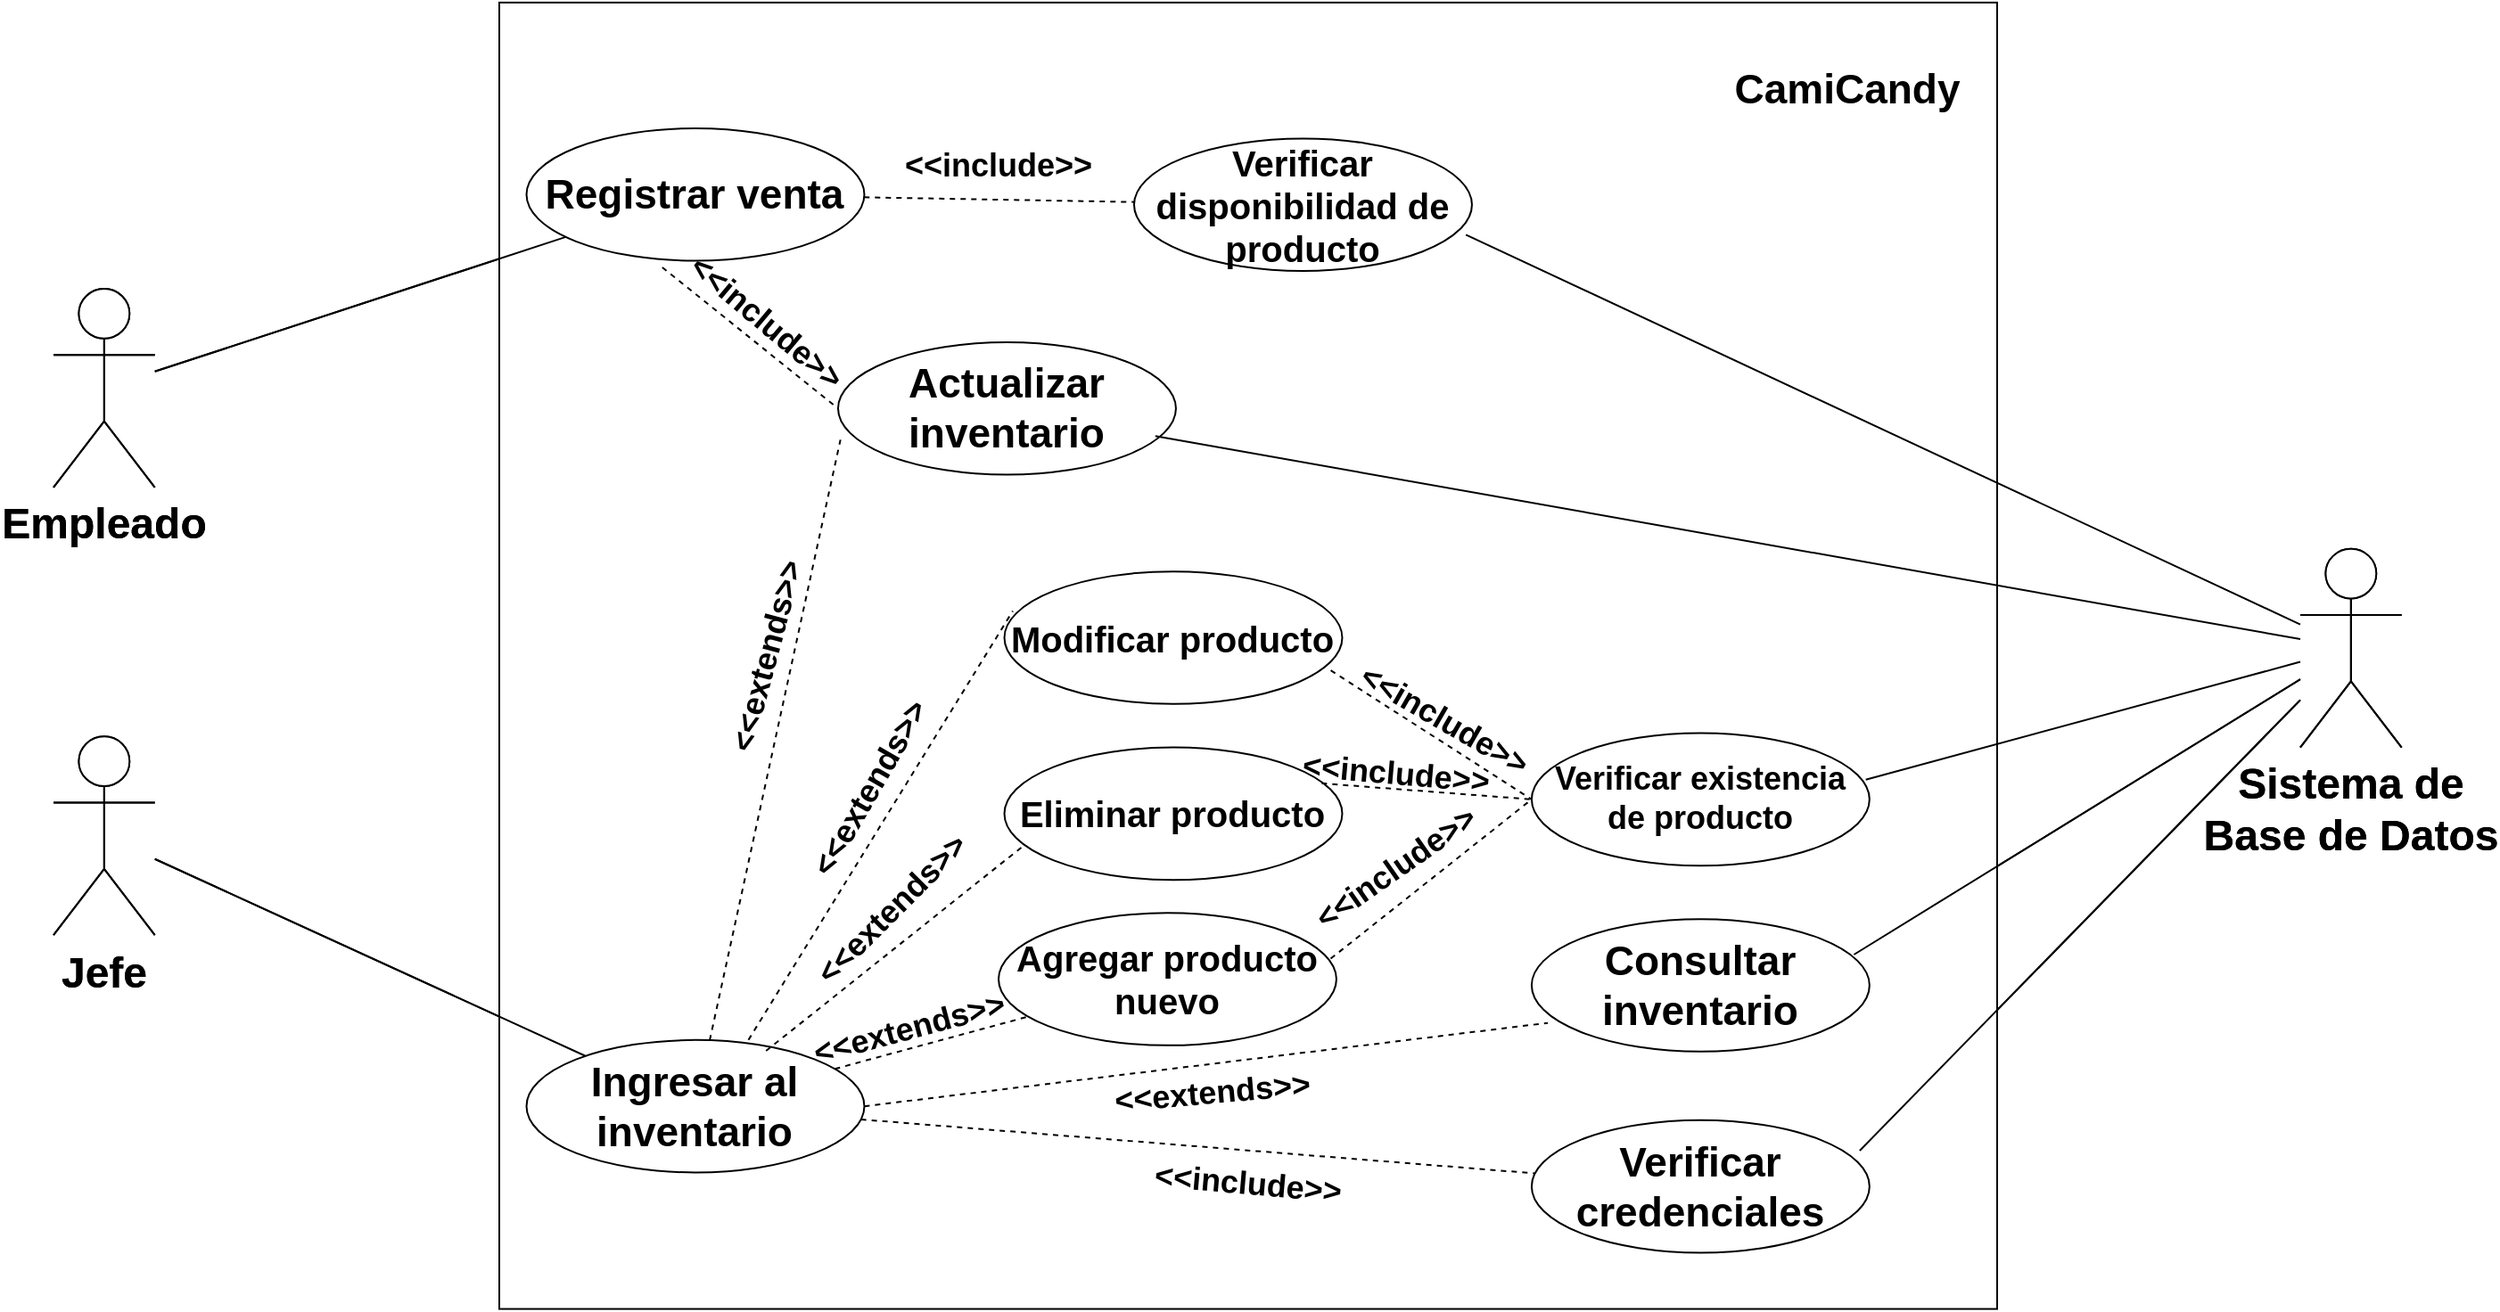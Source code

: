 <mxfile version="24.0.5" type="device">
  <diagram name="Page-1" id="-TSMoonulR5PoA99fFBd">
    <mxGraphModel dx="1600" dy="1969" grid="1" gridSize="10" guides="1" tooltips="1" connect="1" arrows="1" fold="1" page="1" pageScale="1" pageWidth="850" pageHeight="1100" math="0" shadow="0">
      <root>
        <mxCell id="0" />
        <mxCell id="1" parent="0" />
        <mxCell id="1vW8cNObd14HbuoYua3Q-3" value="Empleado" style="shape=umlActor;verticalLabelPosition=bottom;verticalAlign=top;html=1;outlineConnect=0;fontSize=24;fontStyle=1" parent="1" vertex="1">
          <mxGeometry x="480" y="150.003" width="56.842" height="111.429" as="geometry" />
        </mxCell>
        <mxCell id="1vW8cNObd14HbuoYua3Q-5" value="&lt;font style=&quot;font-size: 23px;&quot;&gt;Registrar venta&lt;/font&gt;" style="ellipse;whiteSpace=wrap;html=1;fontSize=23;" parent="1" vertex="1">
          <mxGeometry x="745.258" y="59.996" width="189.474" height="74.286" as="geometry" />
        </mxCell>
        <mxCell id="1vW8cNObd14HbuoYua3Q-19" value="" style="endArrow=none;html=1;rounded=0;" parent="1" source="kkOzxdCAQpq5G313pE0i-28" target="kkOzxdCAQpq5G313pE0i-22" edge="1">
          <mxGeometry width="50" height="50" relative="1" as="geometry">
            <mxPoint x="550" y="620" as="sourcePoint" />
            <mxPoint x="723.648" y="572.2" as="targetPoint" />
          </mxGeometry>
        </mxCell>
        <mxCell id="1vW8cNObd14HbuoYua3Q-20" value="" style="endArrow=none;html=1;rounded=0;" parent="1" source="1vW8cNObd14HbuoYua3Q-3" target="1vW8cNObd14HbuoYua3Q-5" edge="1">
          <mxGeometry width="50" height="50" relative="1" as="geometry">
            <mxPoint x="857.895" y="564.286" as="sourcePoint" />
            <mxPoint x="952.632" y="471.429" as="targetPoint" />
          </mxGeometry>
        </mxCell>
        <mxCell id="kkOzxdCAQpq5G313pE0i-1" value="&lt;font style=&quot;font-size: 23px;&quot;&gt;Actualizar inventario&lt;/font&gt;" style="ellipse;whiteSpace=wrap;html=1;fontStyle=0;fontSize=23;" parent="1" vertex="1">
          <mxGeometry x="1079.998" y="31.429" width="189.474" height="74.286" as="geometry" />
        </mxCell>
        <mxCell id="kkOzxdCAQpq5G313pE0i-9" value="" style="endArrow=none;html=1;rounded=0;" parent="1" source="1vW8cNObd14HbuoYua3Q-5" target="kkOzxdCAQpq5G313pE0i-1" edge="1">
          <mxGeometry width="50" height="50" relative="1" as="geometry">
            <mxPoint x="1040" y="700" as="sourcePoint" />
            <mxPoint x="1090" y="650" as="targetPoint" />
          </mxGeometry>
        </mxCell>
        <mxCell id="kkOzxdCAQpq5G313pE0i-10" value="&lt;div&gt;Sistema de&lt;/div&gt;&lt;div&gt;Base de Datos&lt;/div&gt;" style="shape=umlActor;verticalLabelPosition=bottom;verticalAlign=top;html=1;outlineConnect=0;fontSize=24;fontStyle=1" parent="1" vertex="1">
          <mxGeometry x="1740" y="295.863" width="56.842" height="111.429" as="geometry" />
        </mxCell>
        <mxCell id="kkOzxdCAQpq5G313pE0i-15" value="&lt;font style=&quot;font-size: 20px;&quot;&gt;Verificar disponibilidad de producto&lt;/font&gt;" style="ellipse;whiteSpace=wrap;html=1;fontSize=20;fontStyle=0" parent="1" vertex="1">
          <mxGeometry x="1079.998" y="135.706" width="189.474" height="74.286" as="geometry" />
        </mxCell>
        <mxCell id="kkOzxdCAQpq5G313pE0i-19" value="" style="endArrow=none;dashed=1;html=1;rounded=0;" parent="1" source="1vW8cNObd14HbuoYua3Q-5" target="kkOzxdCAQpq5G313pE0i-15" edge="1">
          <mxGeometry width="50" height="50" relative="1" as="geometry">
            <mxPoint x="1070" y="480" as="sourcePoint" />
            <mxPoint x="1120" y="430" as="targetPoint" />
          </mxGeometry>
        </mxCell>
        <mxCell id="kkOzxdCAQpq5G313pE0i-20" value="&lt;font style=&quot;font-size: 18px;&quot;&gt;&amp;lt;&amp;lt;include&amp;gt;&amp;gt;&lt;/font&gt;" style="text;html=1;align=center;verticalAlign=middle;whiteSpace=wrap;rounded=0;" parent="1" vertex="1">
          <mxGeometry x="1000" y="106.14" width="60" height="30" as="geometry" />
        </mxCell>
        <mxCell id="kkOzxdCAQpq5G313pE0i-22" value="Ingresar al inventario" style="ellipse;whiteSpace=wrap;html=1;fontSize=23;" parent="1" vertex="1">
          <mxGeometry x="745.258" y="571.436" width="189.474" height="74.286" as="geometry" />
        </mxCell>
        <mxCell id="kkOzxdCAQpq5G313pE0i-23" value="Consultar inventario" style="ellipse;whiteSpace=wrap;html=1;fontSize=23;" parent="1" vertex="1">
          <mxGeometry x="1308.948" y="503.586" width="189.474" height="74.286" as="geometry" />
        </mxCell>
        <mxCell id="kkOzxdCAQpq5G313pE0i-25" value="Agregar producto nuevo" style="ellipse;whiteSpace=wrap;html=1;fontSize=20;" parent="1" vertex="1">
          <mxGeometry x="979.998" y="504.286" width="189.474" height="74.286" as="geometry" />
        </mxCell>
        <mxCell id="kkOzxdCAQpq5G313pE0i-28" value="Jefe" style="shape=umlActor;verticalLabelPosition=bottom;verticalAlign=top;html=1;outlineConnect=0;fontSize=24;fontStyle=1" parent="1" vertex="1">
          <mxGeometry x="480" y="401.143" width="56.842" height="111.429" as="geometry" />
        </mxCell>
        <mxCell id="kkOzxdCAQpq5G313pE0i-36" value="&lt;font style=&quot;font-size: 18px;&quot;&gt;&amp;lt;&amp;lt;include&amp;gt;&amp;gt;&lt;/font&gt;" style="text;html=1;align=center;verticalAlign=middle;whiteSpace=wrap;rounded=0;" parent="1" vertex="1">
          <mxGeometry x="1060" y="637.14" width="60" height="30" as="geometry" />
        </mxCell>
        <mxCell id="kkOzxdCAQpq5G313pE0i-37" value="Verificar credenciales" style="ellipse;whiteSpace=wrap;html=1;fontSize=23;" parent="1" vertex="1">
          <mxGeometry x="1308.948" y="616.426" width="189.474" height="74.286" as="geometry" />
        </mxCell>
        <mxCell id="kkOzxdCAQpq5G313pE0i-43" value="" style="endArrow=none;dashed=1;html=1;rounded=0;" parent="1" source="kkOzxdCAQpq5G313pE0i-22" target="kkOzxdCAQpq5G313pE0i-25" edge="1">
          <mxGeometry width="50" height="50" relative="1" as="geometry">
            <mxPoint x="955.829" y="700.216" as="sourcePoint" />
            <mxPoint x="939.32" y="852.14" as="targetPoint" />
          </mxGeometry>
        </mxCell>
        <mxCell id="kkOzxdCAQpq5G313pE0i-51" value="&lt;font style=&quot;font-size: 18px;&quot;&gt;&amp;lt;&amp;lt;include&amp;gt;&amp;gt;&lt;/font&gt;" style="text;html=1;align=center;verticalAlign=middle;whiteSpace=wrap;rounded=0;" parent="1" vertex="1">
          <mxGeometry x="970" y="165.72" width="60" height="30" as="geometry" />
        </mxCell>
        <mxCell id="kkOzxdCAQpq5G313pE0i-57" value="Agregar o eliminar productos de stock" style="ellipse;whiteSpace=wrap;html=1;fontSize=20;" parent="1" vertex="1">
          <mxGeometry x="745.258" y="165.716" width="189.474" height="74.286" as="geometry" />
        </mxCell>
        <mxCell id="kkOzxdCAQpq5G313pE0i-58" value="" style="endArrow=none;dashed=1;html=1;rounded=0;" parent="1" source="kkOzxdCAQpq5G313pE0i-22" target="kkOzxdCAQpq5G313pE0i-57" edge="1">
          <mxGeometry width="50" height="50" relative="1" as="geometry">
            <mxPoint x="1010" y="630" as="sourcePoint" />
            <mxPoint x="1060" y="580" as="targetPoint" />
          </mxGeometry>
        </mxCell>
        <mxCell id="kkOzxdCAQpq5G313pE0i-59" value="&lt;font style=&quot;font-size: 18px;&quot;&gt;&amp;lt;&amp;lt;extends&amp;gt;&amp;gt;&lt;/font&gt;" style="text;html=1;align=center;verticalAlign=middle;whiteSpace=wrap;rounded=0;" parent="1" vertex="1">
          <mxGeometry x="760" y="382.86" width="60" height="30" as="geometry" />
        </mxCell>
        <mxCell id="kkOzxdCAQpq5G313pE0i-63" value="" style="endArrow=none;dashed=1;html=1;rounded=0;" parent="1" source="kkOzxdCAQpq5G313pE0i-22" target="kkOzxdCAQpq5G313pE0i-37" edge="1">
          <mxGeometry width="50" height="50" relative="1" as="geometry">
            <mxPoint x="1001.331" y="676.696" as="sourcePoint" />
            <mxPoint x="1419.32" y="632.14" as="targetPoint" />
          </mxGeometry>
        </mxCell>
        <mxCell id="kkOzxdCAQpq5G313pE0i-67" value="" style="endArrow=none;dashed=1;html=1;rounded=0;entryX=0.06;entryY=0.704;entryDx=0;entryDy=0;entryPerimeter=0;" parent="1" source="kkOzxdCAQpq5G313pE0i-57" target="kkOzxdCAQpq5G313pE0i-15" edge="1">
          <mxGeometry width="50" height="50" relative="1" as="geometry">
            <mxPoint x="1130" y="630" as="sourcePoint" />
            <mxPoint x="1204.626" y="442.72" as="targetPoint" />
          </mxGeometry>
        </mxCell>
        <mxCell id="kkOzxdCAQpq5G313pE0i-69" value="" style="endArrow=none;html=1;rounded=0;exitX=0.971;exitY=0.23;exitDx=0;exitDy=0;exitPerimeter=0;" parent="1" source="kkOzxdCAQpq5G313pE0i-37" target="kkOzxdCAQpq5G313pE0i-10" edge="1">
          <mxGeometry width="50" height="50" relative="1" as="geometry">
            <mxPoint x="1130" y="630" as="sourcePoint" />
            <mxPoint x="1180" y="580" as="targetPoint" />
          </mxGeometry>
        </mxCell>
        <mxCell id="kkOzxdCAQpq5G313pE0i-73" value="" style="endArrow=none;html=1;rounded=0;" parent="1" source="kkOzxdCAQpq5G313pE0i-22" target="kkOzxdCAQpq5G313pE0i-23" edge="1">
          <mxGeometry width="50" height="50" relative="1" as="geometry">
            <mxPoint x="1040" y="682.86" as="sourcePoint" />
            <mxPoint x="1090" y="632.86" as="targetPoint" />
          </mxGeometry>
        </mxCell>
        <mxCell id="kkOzxdCAQpq5G313pE0i-74" value="" style="endArrow=none;html=1;rounded=0;exitX=0.954;exitY=0.268;exitDx=0;exitDy=0;exitPerimeter=0;" parent="1" source="kkOzxdCAQpq5G313pE0i-23" target="kkOzxdCAQpq5G313pE0i-10" edge="1">
          <mxGeometry width="50" height="50" relative="1" as="geometry">
            <mxPoint x="1040" y="620" as="sourcePoint" />
            <mxPoint x="1090" y="570" as="targetPoint" />
          </mxGeometry>
        </mxCell>
        <mxCell id="kkOzxdCAQpq5G313pE0i-78" value="&lt;font style=&quot;font-size: 18px;&quot;&gt;&amp;lt;&amp;lt;extends&amp;gt;&amp;gt;&lt;/font&gt;" style="text;html=1;align=center;verticalAlign=middle;whiteSpace=wrap;rounded=0;" parent="1" vertex="1">
          <mxGeometry x="950" y="575.43" width="60" height="30" as="geometry" />
        </mxCell>
        <mxCell id="LrxY1rvJi8u6qQElVxN3-6" value="Verificar inexistencia de producto" style="ellipse;whiteSpace=wrap;html=1;fontSize=18;" parent="1" vertex="1">
          <mxGeometry x="1308.948" y="452.146" width="189.474" height="74.286" as="geometry" />
        </mxCell>
        <mxCell id="LrxY1rvJi8u6qQElVxN3-9" value="" style="endArrow=none;dashed=1;html=1;rounded=0;exitX=0.983;exitY=0.345;exitDx=0;exitDy=0;exitPerimeter=0;entryX=0.077;entryY=0.736;entryDx=0;entryDy=0;entryPerimeter=0;" parent="1" source="kkOzxdCAQpq5G313pE0i-25" target="LrxY1rvJi8u6qQElVxN3-6" edge="1">
          <mxGeometry width="50" height="50" relative="1" as="geometry">
            <mxPoint x="1170" y="472.86" as="sourcePoint" />
            <mxPoint x="1220" y="422.86" as="targetPoint" />
          </mxGeometry>
        </mxCell>
        <mxCell id="LrxY1rvJi8u6qQElVxN3-11" value="&lt;font style=&quot;font-size: 18px;&quot;&gt;&amp;lt;&amp;lt;include&amp;gt;&amp;gt;&lt;/font&gt;" style="text;html=1;align=center;verticalAlign=middle;whiteSpace=wrap;rounded=0;" parent="1" vertex="1">
          <mxGeometry x="1100" y="470.15" width="60" height="30" as="geometry" />
        </mxCell>
        <mxCell id="LrxY1rvJi8u6qQElVxN3-12" value="&lt;b&gt;&lt;font style=&quot;font-size: 18px;&quot;&gt;CU-01&lt;/font&gt;&lt;/b&gt;" style="text;html=1;align=center;verticalAlign=middle;whiteSpace=wrap;rounded=0;" parent="1" vertex="1">
          <mxGeometry x="745.26" y="31.43" width="60" height="30" as="geometry" />
        </mxCell>
        <mxCell id="LrxY1rvJi8u6qQElVxN3-13" value="&lt;b&gt;&lt;font style=&quot;font-size: 18px;&quot;&gt;CU-02&lt;/font&gt;&lt;/b&gt;" style="text;html=1;align=center;verticalAlign=middle;whiteSpace=wrap;rounded=0;" parent="1" vertex="1">
          <mxGeometry x="1020" y="30.0" width="60" height="30" as="geometry" />
        </mxCell>
        <mxCell id="LrxY1rvJi8u6qQElVxN3-14" value="&lt;b&gt;&lt;font style=&quot;font-size: 18px;&quot;&gt;CU-03&lt;/font&gt;&lt;/b&gt;" style="text;html=1;align=center;verticalAlign=middle;whiteSpace=wrap;rounded=0;" parent="1" vertex="1">
          <mxGeometry x="1140" y="110" width="60" height="30" as="geometry" />
        </mxCell>
        <mxCell id="LrxY1rvJi8u6qQElVxN3-15" value="&lt;b&gt;&lt;font style=&quot;font-size: 18px;&quot;&gt;CU-04&lt;/font&gt;&lt;/b&gt;" style="text;html=1;align=center;verticalAlign=middle;whiteSpace=wrap;rounded=0;" parent="1" vertex="1">
          <mxGeometry x="840" y="140" width="60" height="30" as="geometry" />
        </mxCell>
        <mxCell id="LrxY1rvJi8u6qQElVxN3-16" value="&lt;b&gt;&lt;font style=&quot;font-size: 18px;&quot;&gt;CU-05&lt;/font&gt;&lt;/b&gt;" style="text;html=1;align=center;verticalAlign=middle;whiteSpace=wrap;rounded=0;" parent="1" vertex="1">
          <mxGeometry x="760" y="532.86" width="60" height="30" as="geometry" />
        </mxCell>
        <mxCell id="LrxY1rvJi8u6qQElVxN3-17" value="&lt;b&gt;&lt;font style=&quot;font-size: 18px;&quot;&gt;CU-06&lt;/font&gt;&lt;/b&gt;" style="text;html=1;align=center;verticalAlign=middle;whiteSpace=wrap;rounded=0;" parent="1" vertex="1">
          <mxGeometry x="960" y="474.29" width="60" height="30" as="geometry" />
        </mxCell>
        <mxCell id="LrxY1rvJi8u6qQElVxN3-18" value="&lt;b&gt;&lt;font style=&quot;font-size: 18px;&quot;&gt;CU-07&lt;/font&gt;&lt;/b&gt;" style="text;html=1;align=center;verticalAlign=middle;whiteSpace=wrap;rounded=0;" parent="1" vertex="1">
          <mxGeometry x="1318.95" y="430.0" width="60" height="30" as="geometry" />
        </mxCell>
        <mxCell id="LrxY1rvJi8u6qQElVxN3-19" value="&lt;b&gt;&lt;font style=&quot;font-size: 18px;&quot;&gt;CU-08&lt;/font&gt;&lt;/b&gt;" style="text;html=1;align=center;verticalAlign=middle;whiteSpace=wrap;rounded=0;" parent="1" vertex="1">
          <mxGeometry x="1318.95" y="477.58" width="60" height="30" as="geometry" />
        </mxCell>
        <mxCell id="LrxY1rvJi8u6qQElVxN3-20" value="&lt;b&gt;&lt;font style=&quot;font-size: 18px;&quot;&gt;CU-09&lt;/font&gt;&lt;/b&gt;" style="text;html=1;align=center;verticalAlign=middle;whiteSpace=wrap;rounded=0;" parent="1" vertex="1">
          <mxGeometry x="1318.95" y="592.15" width="60" height="30" as="geometry" />
        </mxCell>
        <mxCell id="LrxY1rvJi8u6qQElVxN3-21" value="Eliminar producto" style="ellipse;whiteSpace=wrap;html=1;fontSize=20;" parent="1" vertex="1">
          <mxGeometry x="979.998" y="392.856" width="189.474" height="74.286" as="geometry" />
        </mxCell>
        <mxCell id="LrxY1rvJi8u6qQElVxN3-22" value="&lt;b&gt;&lt;font style=&quot;font-size: 18px;&quot;&gt;CU-10&lt;/font&gt;&lt;/b&gt;" style="text;html=1;align=center;verticalAlign=middle;whiteSpace=wrap;rounded=0;" parent="1" vertex="1">
          <mxGeometry x="968" y="370.86" width="60" height="30" as="geometry" />
        </mxCell>
        <mxCell id="LrxY1rvJi8u6qQElVxN3-23" value="&lt;font style=&quot;font-size: 18px;&quot;&gt;&amp;lt;&amp;lt;extends&amp;gt;&amp;gt;&lt;/font&gt;" style="text;html=1;align=center;verticalAlign=middle;whiteSpace=wrap;rounded=0;" parent="1" vertex="1">
          <mxGeometry x="860" y="474.29" width="60" height="30" as="geometry" />
        </mxCell>
        <mxCell id="LrxY1rvJi8u6qQElVxN3-24" value="" style="endArrow=none;dashed=1;html=1;rounded=0;exitX=0.709;exitY=0.082;exitDx=0;exitDy=0;exitPerimeter=0;entryX=0.05;entryY=0.756;entryDx=0;entryDy=0;entryPerimeter=0;" parent="1" source="kkOzxdCAQpq5G313pE0i-22" target="LrxY1rvJi8u6qQElVxN3-21" edge="1">
          <mxGeometry width="50" height="50" relative="1" as="geometry">
            <mxPoint x="922" y="593.86" as="sourcePoint" />
            <mxPoint x="994" y="568.86" as="targetPoint" />
          </mxGeometry>
        </mxCell>
        <mxCell id="LrxY1rvJi8u6qQElVxN3-29" value="Modificar producto" style="ellipse;whiteSpace=wrap;html=1;fontSize=20;" parent="1" vertex="1">
          <mxGeometry x="979.998" y="295.866" width="189.474" height="74.286" as="geometry" />
        </mxCell>
        <mxCell id="LrxY1rvJi8u6qQElVxN3-30" value="&lt;b&gt;&lt;font style=&quot;font-size: 18px;&quot;&gt;CU-11&lt;/font&gt;&lt;/b&gt;" style="text;html=1;align=center;verticalAlign=middle;whiteSpace=wrap;rounded=0;" parent="1" vertex="1">
          <mxGeometry x="980" y="265.86" width="60" height="30" as="geometry" />
        </mxCell>
        <mxCell id="LrxY1rvJi8u6qQElVxN3-31" value="Verificar existencia de producto" style="ellipse;whiteSpace=wrap;html=1;fontSize=18;" parent="1" vertex="1">
          <mxGeometry x="1308.948" y="338.576" width="189.474" height="74.286" as="geometry" />
        </mxCell>
        <mxCell id="LrxY1rvJi8u6qQElVxN3-32" value="" style="endArrow=none;dashed=1;html=1;rounded=0;exitX=0.939;exitY=0.271;exitDx=0;exitDy=0;exitPerimeter=0;entryX=0.03;entryY=0.724;entryDx=0;entryDy=0;entryPerimeter=0;" parent="1" source="LrxY1rvJi8u6qQElVxN3-21" target="LrxY1rvJi8u6qQElVxN3-31" edge="1">
          <mxGeometry width="50" height="50" relative="1" as="geometry">
            <mxPoint x="1510" y="540" as="sourcePoint" />
            <mxPoint x="1560" y="490" as="targetPoint" />
          </mxGeometry>
        </mxCell>
        <mxCell id="LrxY1rvJi8u6qQElVxN3-33" value="" style="endArrow=none;dashed=1;html=1;rounded=0;exitX=0.966;exitY=0.747;exitDx=0;exitDy=0;exitPerimeter=0;entryX=0.039;entryY=0.657;entryDx=0;entryDy=0;entryPerimeter=0;" parent="1" source="LrxY1rvJi8u6qQElVxN3-29" target="LrxY1rvJi8u6qQElVxN3-31" edge="1">
          <mxGeometry width="50" height="50" relative="1" as="geometry">
            <mxPoint x="1510" y="540" as="sourcePoint" />
            <mxPoint x="1560" y="490" as="targetPoint" />
          </mxGeometry>
        </mxCell>
        <mxCell id="LrxY1rvJi8u6qQElVxN3-34" value="&lt;font style=&quot;font-size: 18px;&quot;&gt;&amp;lt;&amp;lt;include&amp;gt;&amp;gt;&lt;/font&gt;" style="text;html=1;align=center;verticalAlign=middle;whiteSpace=wrap;rounded=0;" parent="1" vertex="1">
          <mxGeometry x="1209.47" y="412.86" width="60" height="30" as="geometry" />
        </mxCell>
        <mxCell id="LrxY1rvJi8u6qQElVxN3-35" value="&lt;font style=&quot;font-size: 18px;&quot;&gt;&amp;lt;&amp;lt;include&amp;gt;&amp;gt;&lt;/font&gt;" style="text;html=1;align=center;verticalAlign=middle;whiteSpace=wrap;rounded=0;" parent="1" vertex="1">
          <mxGeometry x="1209.47" y="336.58" width="60" height="30" as="geometry" />
        </mxCell>
        <mxCell id="LrxY1rvJi8u6qQElVxN3-37" value="&lt;b&gt;&lt;font style=&quot;font-size: 18px;&quot;&gt;CU-12&lt;/font&gt;&lt;/b&gt;" style="text;html=1;align=center;verticalAlign=middle;whiteSpace=wrap;rounded=0;" parent="1" vertex="1">
          <mxGeometry x="1330" y="308.58" width="60" height="30" as="geometry" />
        </mxCell>
        <mxCell id="LrxY1rvJi8u6qQElVxN3-38" value="" style="rounded=0;whiteSpace=wrap;html=1;fontStyle=1" parent="1" vertex="1">
          <mxGeometry x="730" y="-10.57" width="840" height="732.86" as="geometry" />
        </mxCell>
        <mxCell id="LrxY1rvJi8u6qQElVxN3-39" value="Empleado" style="shape=umlActor;verticalLabelPosition=bottom;verticalAlign=top;html=1;outlineConnect=0;fontSize=24;fontStyle=1" parent="1" vertex="1">
          <mxGeometry x="480" y="150.003" width="56.842" height="111.429" as="geometry" />
        </mxCell>
        <mxCell id="LrxY1rvJi8u6qQElVxN3-40" value="&lt;font style=&quot;font-size: 23px;&quot;&gt;Registrar venta&lt;/font&gt;" style="ellipse;whiteSpace=wrap;html=1;fontSize=23;fontStyle=1" parent="1" vertex="1">
          <mxGeometry x="745.258" y="59.996" width="189.474" height="74.286" as="geometry" />
        </mxCell>
        <mxCell id="LrxY1rvJi8u6qQElVxN3-41" value="CamiCandy" style="text;html=1;align=center;verticalAlign=middle;whiteSpace=wrap;rounded=0;fontSize=23;fontStyle=1" parent="1" vertex="1">
          <mxGeometry x="1410.004" y="10" width="151.579" height="55.714" as="geometry" />
        </mxCell>
        <mxCell id="LrxY1rvJi8u6qQElVxN3-42" value="" style="endArrow=none;html=1;rounded=0;fontStyle=1" parent="1" source="LrxY1rvJi8u6qQElVxN3-55" target="LrxY1rvJi8u6qQElVxN3-52" edge="1">
          <mxGeometry width="50" height="50" relative="1" as="geometry">
            <mxPoint x="550" y="620" as="sourcePoint" />
            <mxPoint x="723.648" y="572.2" as="targetPoint" />
          </mxGeometry>
        </mxCell>
        <mxCell id="LrxY1rvJi8u6qQElVxN3-43" value="" style="endArrow=none;html=1;rounded=0;fontStyle=1" parent="1" source="LrxY1rvJi8u6qQElVxN3-39" target="LrxY1rvJi8u6qQElVxN3-40" edge="1">
          <mxGeometry width="50" height="50" relative="1" as="geometry">
            <mxPoint x="857.895" y="564.286" as="sourcePoint" />
            <mxPoint x="952.632" y="471.429" as="targetPoint" />
          </mxGeometry>
        </mxCell>
        <mxCell id="LrxY1rvJi8u6qQElVxN3-44" value="&lt;font style=&quot;font-size: 23px;&quot;&gt;Actualizar inventario&lt;/font&gt;" style="ellipse;whiteSpace=wrap;html=1;fontStyle=1;fontSize=23;" parent="1" vertex="1">
          <mxGeometry x="919.998" y="179.999" width="189.474" height="74.286" as="geometry" />
        </mxCell>
        <mxCell id="LrxY1rvJi8u6qQElVxN3-46" value="&lt;div&gt;Sistema de&lt;/div&gt;&lt;div&gt;Base de Datos&lt;/div&gt;" style="shape=umlActor;verticalLabelPosition=bottom;verticalAlign=top;html=1;outlineConnect=0;fontSize=24;fontStyle=1" parent="1" vertex="1">
          <mxGeometry x="1740" y="295.863" width="56.842" height="111.429" as="geometry" />
        </mxCell>
        <mxCell id="LrxY1rvJi8u6qQElVxN3-47" value="" style="endArrow=none;html=1;rounded=0;entryX=0.939;entryY=0.708;entryDx=0;entryDy=0;entryPerimeter=0;fontStyle=1" parent="1" source="LrxY1rvJi8u6qQElVxN3-46" target="LrxY1rvJi8u6qQElVxN3-44" edge="1">
          <mxGeometry width="50" height="50" relative="1" as="geometry">
            <mxPoint x="1120" y="480" as="sourcePoint" />
            <mxPoint x="1170" y="430" as="targetPoint" />
          </mxGeometry>
        </mxCell>
        <mxCell id="LrxY1rvJi8u6qQElVxN3-48" value="&lt;font style=&quot;font-size: 20px;&quot;&gt;Verificar disponibilidad de producto&lt;/font&gt;" style="ellipse;whiteSpace=wrap;html=1;fontSize=20;fontStyle=1" parent="1" vertex="1">
          <mxGeometry x="1085.998" y="65.716" width="189.474" height="74.286" as="geometry" />
        </mxCell>
        <mxCell id="LrxY1rvJi8u6qQElVxN3-49" value="" style="endArrow=none;dashed=1;html=1;rounded=0;fontStyle=1" parent="1" source="LrxY1rvJi8u6qQElVxN3-40" target="LrxY1rvJi8u6qQElVxN3-48" edge="1">
          <mxGeometry width="50" height="50" relative="1" as="geometry">
            <mxPoint x="1070" y="480" as="sourcePoint" />
            <mxPoint x="1120" y="430" as="targetPoint" />
          </mxGeometry>
        </mxCell>
        <mxCell id="LrxY1rvJi8u6qQElVxN3-51" value="" style="endArrow=none;html=1;rounded=0;exitX=0.982;exitY=0.727;exitDx=0;exitDy=0;exitPerimeter=0;fontStyle=1" parent="1" source="LrxY1rvJi8u6qQElVxN3-48" target="LrxY1rvJi8u6qQElVxN3-46" edge="1">
          <mxGeometry width="50" height="50" relative="1" as="geometry">
            <mxPoint x="1360" y="470" as="sourcePoint" />
            <mxPoint x="1670" y="510" as="targetPoint" />
          </mxGeometry>
        </mxCell>
        <mxCell id="LrxY1rvJi8u6qQElVxN3-52" value="Ingresar al inventario" style="ellipse;whiteSpace=wrap;html=1;fontSize=23;fontStyle=1" parent="1" vertex="1">
          <mxGeometry x="745.258" y="571.436" width="189.474" height="74.286" as="geometry" />
        </mxCell>
        <mxCell id="LrxY1rvJi8u6qQElVxN3-53" value="Consultar inventario" style="ellipse;whiteSpace=wrap;html=1;fontSize=23;fontStyle=1" parent="1" vertex="1">
          <mxGeometry x="1308.948" y="503.586" width="189.474" height="74.286" as="geometry" />
        </mxCell>
        <mxCell id="LrxY1rvJi8u6qQElVxN3-54" value="Agregar producto nuevo" style="ellipse;whiteSpace=wrap;html=1;fontSize=20;fontStyle=1" parent="1" vertex="1">
          <mxGeometry x="1009.998" y="500.146" width="189.474" height="74.286" as="geometry" />
        </mxCell>
        <mxCell id="LrxY1rvJi8u6qQElVxN3-55" value="Jefe" style="shape=umlActor;verticalLabelPosition=bottom;verticalAlign=top;html=1;outlineConnect=0;fontSize=24;fontStyle=1" parent="1" vertex="1">
          <mxGeometry x="480" y="401.143" width="56.842" height="111.429" as="geometry" />
        </mxCell>
        <mxCell id="LrxY1rvJi8u6qQElVxN3-56" value="&lt;font style=&quot;font-size: 18px;&quot;&gt;&amp;lt;&amp;lt;include&amp;gt;&amp;gt;&lt;/font&gt;" style="text;html=1;align=center;verticalAlign=middle;whiteSpace=wrap;rounded=0;fontStyle=1;rotation=5;" parent="1" vertex="1">
          <mxGeometry x="1120" y="637.14" width="60" height="30" as="geometry" />
        </mxCell>
        <mxCell id="LrxY1rvJi8u6qQElVxN3-57" value="Verificar credenciales" style="ellipse;whiteSpace=wrap;html=1;fontSize=23;fontStyle=1" parent="1" vertex="1">
          <mxGeometry x="1308.948" y="616.426" width="189.474" height="74.286" as="geometry" />
        </mxCell>
        <mxCell id="LrxY1rvJi8u6qQElVxN3-58" value="" style="endArrow=none;dashed=1;html=1;rounded=0;fontStyle=1" parent="1" source="LrxY1rvJi8u6qQElVxN3-52" target="LrxY1rvJi8u6qQElVxN3-54" edge="1">
          <mxGeometry width="50" height="50" relative="1" as="geometry">
            <mxPoint x="955.829" y="700.216" as="sourcePoint" />
            <mxPoint x="939.32" y="852.14" as="targetPoint" />
          </mxGeometry>
        </mxCell>
        <mxCell id="LrxY1rvJi8u6qQElVxN3-61" value="" style="endArrow=none;dashed=1;html=1;rounded=0;fontStyle=1;entryX=0.007;entryY=0.736;entryDx=0;entryDy=0;entryPerimeter=0;" parent="1" source="LrxY1rvJi8u6qQElVxN3-52" target="LrxY1rvJi8u6qQElVxN3-44" edge="1">
          <mxGeometry width="50" height="50" relative="1" as="geometry">
            <mxPoint x="1010" y="630" as="sourcePoint" />
            <mxPoint x="839.69" y="240.001" as="targetPoint" />
          </mxGeometry>
        </mxCell>
        <mxCell id="LrxY1rvJi8u6qQElVxN3-62" value="&lt;font style=&quot;font-size: 18px;&quot;&gt;&amp;lt;&amp;lt;extends&amp;gt;&amp;gt;&lt;/font&gt;" style="text;html=1;align=center;verticalAlign=middle;whiteSpace=wrap;rounded=0;fontStyle=1;rotation=-75;" parent="1" vertex="1">
          <mxGeometry x="850" y="340.86" width="60" height="30" as="geometry" />
        </mxCell>
        <mxCell id="LrxY1rvJi8u6qQElVxN3-63" value="" style="endArrow=none;dashed=1;html=1;rounded=0;fontStyle=1" parent="1" source="LrxY1rvJi8u6qQElVxN3-52" target="LrxY1rvJi8u6qQElVxN3-57" edge="1">
          <mxGeometry width="50" height="50" relative="1" as="geometry">
            <mxPoint x="1001.331" y="676.696" as="sourcePoint" />
            <mxPoint x="1419.32" y="632.14" as="targetPoint" />
          </mxGeometry>
        </mxCell>
        <mxCell id="LrxY1rvJi8u6qQElVxN3-65" value="" style="endArrow=none;html=1;rounded=0;exitX=0.971;exitY=0.23;exitDx=0;exitDy=0;exitPerimeter=0;fontStyle=1" parent="1" source="LrxY1rvJi8u6qQElVxN3-57" target="LrxY1rvJi8u6qQElVxN3-46" edge="1">
          <mxGeometry width="50" height="50" relative="1" as="geometry">
            <mxPoint x="1130" y="630" as="sourcePoint" />
            <mxPoint x="1180" y="580" as="targetPoint" />
          </mxGeometry>
        </mxCell>
        <mxCell id="LrxY1rvJi8u6qQElVxN3-67" value="" style="endArrow=none;html=1;rounded=0;exitX=0.954;exitY=0.268;exitDx=0;exitDy=0;exitPerimeter=0;fontStyle=1" parent="1" source="LrxY1rvJi8u6qQElVxN3-53" target="LrxY1rvJi8u6qQElVxN3-46" edge="1">
          <mxGeometry width="50" height="50" relative="1" as="geometry">
            <mxPoint x="1040" y="620" as="sourcePoint" />
            <mxPoint x="1090" y="570" as="targetPoint" />
          </mxGeometry>
        </mxCell>
        <mxCell id="LrxY1rvJi8u6qQElVxN3-68" value="&lt;font style=&quot;font-size: 18px;&quot;&gt;&amp;lt;&amp;lt;extends&amp;gt;&amp;gt;&lt;/font&gt;" style="text;html=1;align=center;verticalAlign=middle;whiteSpace=wrap;rounded=0;fontStyle=1;rotation=-15;" parent="1" vertex="1">
          <mxGeometry x="930" y="550" width="60" height="30" as="geometry" />
        </mxCell>
        <mxCell id="LrxY1rvJi8u6qQElVxN3-71" value="" style="endArrow=none;dashed=1;html=1;rounded=0;exitX=0.983;exitY=0.345;exitDx=0;exitDy=0;exitPerimeter=0;entryX=0;entryY=0.5;entryDx=0;entryDy=0;fontStyle=1" parent="1" source="LrxY1rvJi8u6qQElVxN3-54" target="LrxY1rvJi8u6qQElVxN3-88" edge="1">
          <mxGeometry width="50" height="50" relative="1" as="geometry">
            <mxPoint x="1170" y="472.86" as="sourcePoint" />
            <mxPoint x="1323.538" y="506.82" as="targetPoint" />
          </mxGeometry>
        </mxCell>
        <mxCell id="LrxY1rvJi8u6qQElVxN3-72" value="&lt;font style=&quot;font-size: 18px;&quot;&gt;&amp;lt;&amp;lt;include&amp;gt;&amp;gt;&lt;/font&gt;" style="text;html=1;align=center;verticalAlign=middle;whiteSpace=wrap;rounded=0;fontStyle=1;rotation=-35;" parent="1" vertex="1">
          <mxGeometry x="1202.73" y="460" width="60" height="30" as="geometry" />
        </mxCell>
        <mxCell id="LrxY1rvJi8u6qQElVxN3-82" value="Eliminar producto" style="ellipse;whiteSpace=wrap;html=1;fontSize=20;fontStyle=1" parent="1" vertex="1">
          <mxGeometry x="1013.258" y="407.296" width="189.474" height="74.286" as="geometry" />
        </mxCell>
        <mxCell id="LrxY1rvJi8u6qQElVxN3-84" value="&lt;font style=&quot;font-size: 18px;&quot;&gt;&amp;lt;&amp;lt;extends&amp;gt;&amp;gt;&lt;/font&gt;" style="text;html=1;align=center;verticalAlign=middle;whiteSpace=wrap;rounded=0;fontStyle=1;rotation=-60;" parent="1" vertex="1">
          <mxGeometry x="908" y="415.0" width="60" height="30" as="geometry" />
        </mxCell>
        <mxCell id="LrxY1rvJi8u6qQElVxN3-85" value="" style="endArrow=none;dashed=1;html=1;rounded=0;exitX=0.709;exitY=0.082;exitDx=0;exitDy=0;exitPerimeter=0;entryX=0.05;entryY=0.756;entryDx=0;entryDy=0;entryPerimeter=0;fontStyle=1" parent="1" source="LrxY1rvJi8u6qQElVxN3-52" target="LrxY1rvJi8u6qQElVxN3-82" edge="1">
          <mxGeometry width="50" height="50" relative="1" as="geometry">
            <mxPoint x="922" y="593.86" as="sourcePoint" />
            <mxPoint x="994" y="568.86" as="targetPoint" />
          </mxGeometry>
        </mxCell>
        <mxCell id="LrxY1rvJi8u6qQElVxN3-86" value="Modificar producto" style="ellipse;whiteSpace=wrap;html=1;fontSize=20;fontStyle=1" parent="1" vertex="1">
          <mxGeometry x="1013.258" y="308.576" width="189.474" height="74.286" as="geometry" />
        </mxCell>
        <mxCell id="LrxY1rvJi8u6qQElVxN3-88" value="Verificar existencia de producto" style="ellipse;whiteSpace=wrap;html=1;fontSize=18;fontStyle=1" parent="1" vertex="1">
          <mxGeometry x="1308.948" y="399.286" width="189.474" height="74.286" as="geometry" />
        </mxCell>
        <mxCell id="LrxY1rvJi8u6qQElVxN3-89" value="" style="endArrow=none;dashed=1;html=1;rounded=0;exitX=0.939;exitY=0.271;exitDx=0;exitDy=0;exitPerimeter=0;fontStyle=1;entryX=0;entryY=0.5;entryDx=0;entryDy=0;" parent="1" source="LrxY1rvJi8u6qQElVxN3-82" target="LrxY1rvJi8u6qQElVxN3-88" edge="1">
          <mxGeometry width="50" height="50" relative="1" as="geometry">
            <mxPoint x="1510" y="540" as="sourcePoint" />
            <mxPoint x="1340" y="440" as="targetPoint" />
          </mxGeometry>
        </mxCell>
        <mxCell id="LrxY1rvJi8u6qQElVxN3-90" value="" style="endArrow=none;dashed=1;html=1;rounded=0;exitX=0.966;exitY=0.747;exitDx=0;exitDy=0;exitPerimeter=0;entryX=0;entryY=0.5;entryDx=0;entryDy=0;fontStyle=1" parent="1" source="LrxY1rvJi8u6qQElVxN3-86" target="LrxY1rvJi8u6qQElVxN3-88" edge="1">
          <mxGeometry width="50" height="50" relative="1" as="geometry">
            <mxPoint x="1510" y="540" as="sourcePoint" />
            <mxPoint x="1560" y="490" as="targetPoint" />
          </mxGeometry>
        </mxCell>
        <mxCell id="LrxY1rvJi8u6qQElVxN3-91" value="&lt;font style=&quot;font-size: 18px;&quot;&gt;&amp;lt;&amp;lt;include&amp;gt;&amp;gt;&lt;/font&gt;" style="text;html=1;align=center;verticalAlign=middle;whiteSpace=wrap;rounded=0;fontStyle=1;rotation=5;" parent="1" vertex="1">
          <mxGeometry x="1202.73" y="407.29" width="60" height="30" as="geometry" />
        </mxCell>
        <mxCell id="LrxY1rvJi8u6qQElVxN3-92" value="&lt;font style=&quot;font-size: 18px;&quot;&gt;&amp;lt;&amp;lt;include&amp;gt;&amp;gt;&lt;/font&gt;" style="text;html=1;align=center;verticalAlign=middle;whiteSpace=wrap;rounded=0;fontStyle=1;rotation=30;" parent="1" vertex="1">
          <mxGeometry x="1230" y="377.29" width="60" height="30" as="geometry" />
        </mxCell>
        <mxCell id="LrxY1rvJi8u6qQElVxN3-93" value="" style="endArrow=none;html=1;rounded=0;exitX=0.989;exitY=0.351;exitDx=0;exitDy=0;exitPerimeter=0;fontStyle=1" parent="1" source="LrxY1rvJi8u6qQElVxN3-88" target="LrxY1rvJi8u6qQElVxN3-46" edge="1">
          <mxGeometry width="50" height="50" relative="1" as="geometry">
            <mxPoint x="1360" y="430" as="sourcePoint" />
            <mxPoint x="1410" y="380" as="targetPoint" />
          </mxGeometry>
        </mxCell>
        <mxCell id="LrxY1rvJi8u6qQElVxN3-95" value="" style="endArrow=none;dashed=1;html=1;rounded=0;exitX=0.657;exitY=-0.001;exitDx=0;exitDy=0;exitPerimeter=0;entryX=0.025;entryY=0.298;entryDx=0;entryDy=0;entryPerimeter=0;fontStyle=1" parent="1" source="LrxY1rvJi8u6qQElVxN3-52" target="LrxY1rvJi8u6qQElVxN3-86" edge="1">
          <mxGeometry width="50" height="50" relative="1" as="geometry">
            <mxPoint x="890" y="588" as="sourcePoint" />
            <mxPoint x="999" y="459" as="targetPoint" />
          </mxGeometry>
        </mxCell>
        <mxCell id="LrxY1rvJi8u6qQElVxN3-97" value="&lt;font style=&quot;font-size: 18px;&quot;&gt;&amp;lt;&amp;lt;extends&amp;gt;&amp;gt;&lt;/font&gt;" style="text;html=1;align=center;verticalAlign=middle;whiteSpace=wrap;rounded=0;fontStyle=1;rotation=-45;" parent="1" vertex="1">
          <mxGeometry x="920" y="482.57" width="60" height="30" as="geometry" />
        </mxCell>
        <mxCell id="oFoJOq2J4DaaVlWAvqWG-1" value="&lt;font style=&quot;font-size: 18px;&quot;&gt;&amp;lt;&amp;lt;extends&amp;gt;&amp;gt;&lt;/font&gt;" style="text;html=1;align=center;verticalAlign=middle;whiteSpace=wrap;rounded=0;fontStyle=1;rotation=-5;" parent="1" vertex="1">
          <mxGeometry x="1094" y="584.86" width="72" height="31.57" as="geometry" />
        </mxCell>
        <mxCell id="oFoJOq2J4DaaVlWAvqWG-4" value="" style="endArrow=none;dashed=1;html=1;rounded=0;exitX=1;exitY=0.5;exitDx=0;exitDy=0;entryX=0.048;entryY=0.784;entryDx=0;entryDy=0;entryPerimeter=0;" parent="1" source="LrxY1rvJi8u6qQElVxN3-52" target="LrxY1rvJi8u6qQElVxN3-53" edge="1">
          <mxGeometry width="50" height="50" relative="1" as="geometry">
            <mxPoint x="1340" y="450" as="sourcePoint" />
            <mxPoint x="1390" y="400" as="targetPoint" />
          </mxGeometry>
        </mxCell>
        <mxCell id="oFoJOq2J4DaaVlWAvqWG-5" value="" style="endArrow=none;dashed=1;html=1;rounded=0;exitX=0.402;exitY=1.05;exitDx=0;exitDy=0;exitPerimeter=0;entryX=0;entryY=0.5;entryDx=0;entryDy=0;" parent="1" source="LrxY1rvJi8u6qQElVxN3-40" target="LrxY1rvJi8u6qQElVxN3-44" edge="1">
          <mxGeometry width="50" height="50" relative="1" as="geometry">
            <mxPoint x="1150" y="240" as="sourcePoint" />
            <mxPoint x="1200" y="190" as="targetPoint" />
          </mxGeometry>
        </mxCell>
        <mxCell id="oFoJOq2J4DaaVlWAvqWG-6" value="&lt;font style=&quot;font-size: 18px;&quot;&gt;&amp;lt;&amp;lt;include&amp;gt;&amp;gt;&lt;/font&gt;" style="text;html=1;align=center;verticalAlign=middle;whiteSpace=wrap;rounded=0;fontStyle=1;rotation=40;" parent="1" vertex="1">
          <mxGeometry x="850" y="153.85" width="60" height="30" as="geometry" />
        </mxCell>
        <mxCell id="oFoJOq2J4DaaVlWAvqWG-7" value="&lt;font style=&quot;font-size: 18px;&quot;&gt;&amp;lt;&amp;lt;include&amp;gt;&amp;gt;&lt;/font&gt;" style="text;html=1;align=center;verticalAlign=middle;whiteSpace=wrap;rounded=0;fontStyle=1;rotation=0;" parent="1" vertex="1">
          <mxGeometry x="980" y="65.72" width="60" height="30" as="geometry" />
        </mxCell>
      </root>
    </mxGraphModel>
  </diagram>
</mxfile>
